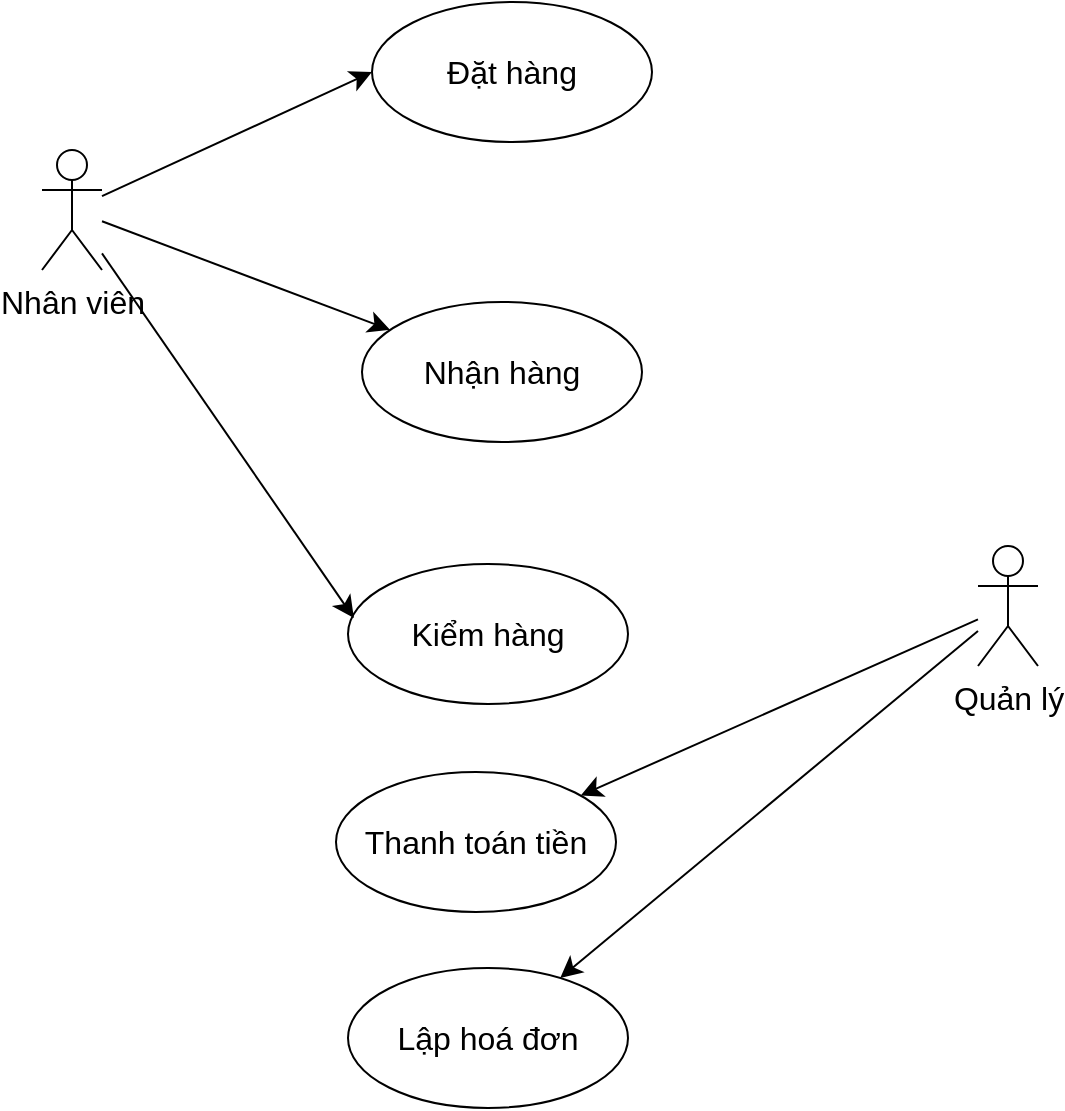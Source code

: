 <mxfile version="22.1.9" type="github" pages="12">
  <diagram name="Tổng quan" id="qNsiY7ixLOTuz3A9OR16">
    <mxGraphModel dx="474" dy="690" grid="0" gridSize="10" guides="1" tooltips="1" connect="1" arrows="1" fold="1" page="0" pageScale="1" pageWidth="827" pageHeight="1169" math="0" shadow="0">
      <root>
        <mxCell id="0" />
        <mxCell id="1" parent="0" />
        <mxCell id="JiPUWroJqK0b9LkwSEXq-3" style="edgeStyle=none;curved=1;rounded=0;orthogonalLoop=1;jettySize=auto;html=1;entryX=0;entryY=0.5;entryDx=0;entryDy=0;fontSize=12;startSize=8;endSize=8;" edge="1" parent="1" source="JiPUWroJqK0b9LkwSEXq-1" target="JiPUWroJqK0b9LkwSEXq-2">
          <mxGeometry relative="1" as="geometry" />
        </mxCell>
        <mxCell id="JiPUWroJqK0b9LkwSEXq-5" style="edgeStyle=none;curved=1;rounded=0;orthogonalLoop=1;jettySize=auto;html=1;fontSize=12;startSize=8;endSize=8;" edge="1" parent="1" source="JiPUWroJqK0b9LkwSEXq-1" target="JiPUWroJqK0b9LkwSEXq-4">
          <mxGeometry relative="1" as="geometry" />
        </mxCell>
        <mxCell id="JiPUWroJqK0b9LkwSEXq-1" value="Nhân viên" style="shape=umlActor;verticalLabelPosition=bottom;verticalAlign=top;html=1;fontSize=16;" vertex="1" parent="1">
          <mxGeometry x="84" y="241" width="30" height="60" as="geometry" />
        </mxCell>
        <mxCell id="JiPUWroJqK0b9LkwSEXq-2" value="Đặt hàng" style="ellipse;whiteSpace=wrap;html=1;fontSize=16;" vertex="1" parent="1">
          <mxGeometry x="249" y="167" width="140" height="70" as="geometry" />
        </mxCell>
        <mxCell id="JiPUWroJqK0b9LkwSEXq-4" value="Nhận hàng" style="ellipse;whiteSpace=wrap;html=1;fontSize=16;" vertex="1" parent="1">
          <mxGeometry x="244" y="317" width="140" height="70" as="geometry" />
        </mxCell>
        <mxCell id="JiPUWroJqK0b9LkwSEXq-6" value="Kiểm hàng" style="ellipse;whiteSpace=wrap;html=1;fontSize=16;" vertex="1" parent="1">
          <mxGeometry x="237" y="448" width="140" height="70" as="geometry" />
        </mxCell>
        <mxCell id="JiPUWroJqK0b9LkwSEXq-7" style="edgeStyle=none;curved=1;rounded=0;orthogonalLoop=1;jettySize=auto;html=1;entryX=0.021;entryY=0.386;entryDx=0;entryDy=0;entryPerimeter=0;fontSize=12;startSize=8;endSize=8;" edge="1" parent="1" source="JiPUWroJqK0b9LkwSEXq-1" target="JiPUWroJqK0b9LkwSEXq-6">
          <mxGeometry relative="1" as="geometry" />
        </mxCell>
        <mxCell id="JiPUWroJqK0b9LkwSEXq-10" style="edgeStyle=none;curved=1;rounded=0;orthogonalLoop=1;jettySize=auto;html=1;fontSize=12;startSize=8;endSize=8;" edge="1" parent="1" source="JiPUWroJqK0b9LkwSEXq-8" target="JiPUWroJqK0b9LkwSEXq-9">
          <mxGeometry relative="1" as="geometry" />
        </mxCell>
        <mxCell id="JiPUWroJqK0b9LkwSEXq-12" style="edgeStyle=none;curved=1;rounded=0;orthogonalLoop=1;jettySize=auto;html=1;fontSize=12;startSize=8;endSize=8;" edge="1" parent="1" source="JiPUWroJqK0b9LkwSEXq-8" target="JiPUWroJqK0b9LkwSEXq-11">
          <mxGeometry relative="1" as="geometry" />
        </mxCell>
        <mxCell id="JiPUWroJqK0b9LkwSEXq-8" value="Quản lý" style="shape=umlActor;verticalLabelPosition=bottom;verticalAlign=top;html=1;fontSize=16;" vertex="1" parent="1">
          <mxGeometry x="552" y="439" width="30" height="60" as="geometry" />
        </mxCell>
        <mxCell id="JiPUWroJqK0b9LkwSEXq-9" value="Thanh toán tiền" style="ellipse;whiteSpace=wrap;html=1;fontSize=16;" vertex="1" parent="1">
          <mxGeometry x="231" y="552" width="140" height="70" as="geometry" />
        </mxCell>
        <mxCell id="JiPUWroJqK0b9LkwSEXq-11" value="Lập hoá đơn" style="ellipse;whiteSpace=wrap;html=1;fontSize=16;" vertex="1" parent="1">
          <mxGeometry x="237" y="650" width="140" height="70" as="geometry" />
        </mxCell>
      </root>
    </mxGraphModel>
  </diagram>
  <diagram name="use case đặt hàng" id="vA9uPPJEXAebK7Gz3ZML">
    <mxGraphModel dx="474" dy="690" grid="0" gridSize="10" guides="1" tooltips="1" connect="1" arrows="1" fold="1" page="0" pageScale="1" pageWidth="827" pageHeight="1169" math="0" shadow="0">
      <root>
        <mxCell id="YVyJt5IndYp2-6fv-b_V-0" />
        <mxCell id="YVyJt5IndYp2-6fv-b_V-1" parent="YVyJt5IndYp2-6fv-b_V-0" />
        <mxCell id="eKnwRY9S3XDLUCaDESzB-5" style="edgeStyle=none;curved=1;rounded=0;orthogonalLoop=1;jettySize=auto;html=1;fontSize=12;startSize=8;endSize=8;" edge="1" parent="YVyJt5IndYp2-6fv-b_V-1" source="eKnwRY9S3XDLUCaDESzB-3" target="eKnwRY9S3XDLUCaDESzB-4">
          <mxGeometry relative="1" as="geometry" />
        </mxCell>
        <mxCell id="eKnwRY9S3XDLUCaDESzB-7" value="" style="edgeStyle=none;curved=1;rounded=0;orthogonalLoop=1;jettySize=auto;html=1;fontSize=12;startSize=8;endSize=8;" edge="1" parent="YVyJt5IndYp2-6fv-b_V-1" source="eKnwRY9S3XDLUCaDESzB-3" target="eKnwRY9S3XDLUCaDESzB-6">
          <mxGeometry relative="1" as="geometry" />
        </mxCell>
        <mxCell id="eKnwRY9S3XDLUCaDESzB-3" value="Đặt hàng" style="ellipse;whiteSpace=wrap;html=1;fontSize=16;" vertex="1" parent="YVyJt5IndYp2-6fv-b_V-1">
          <mxGeometry x="135" y="272" width="140" height="70" as="geometry" />
        </mxCell>
        <mxCell id="eKnwRY9S3XDLUCaDESzB-4" value="Xem thông tin của sản phẩm" style="ellipse;whiteSpace=wrap;html=1;fontSize=16;" vertex="1" parent="YVyJt5IndYp2-6fv-b_V-1">
          <mxGeometry x="341" y="132" width="140" height="70" as="geometry" />
        </mxCell>
        <mxCell id="eKnwRY9S3XDLUCaDESzB-6" value="Xoá sản phẩm" style="ellipse;whiteSpace=wrap;html=1;fontSize=16;" vertex="1" parent="YVyJt5IndYp2-6fv-b_V-1">
          <mxGeometry x="341" y="266" width="140" height="70" as="geometry" />
        </mxCell>
        <mxCell id="eKnwRY9S3XDLUCaDESzB-8" value="Sửa số lượng sản phẩm" style="ellipse;whiteSpace=wrap;html=1;fontSize=16;" vertex="1" parent="YVyJt5IndYp2-6fv-b_V-1">
          <mxGeometry x="337" y="382" width="140" height="70" as="geometry" />
        </mxCell>
        <mxCell id="eKnwRY9S3XDLUCaDESzB-9" style="edgeStyle=none;curved=1;rounded=0;orthogonalLoop=1;jettySize=auto;html=1;entryX=0;entryY=0.414;entryDx=0;entryDy=0;entryPerimeter=0;fontSize=12;startSize=8;endSize=8;" edge="1" parent="YVyJt5IndYp2-6fv-b_V-1" source="eKnwRY9S3XDLUCaDESzB-3" target="eKnwRY9S3XDLUCaDESzB-8">
          <mxGeometry relative="1" as="geometry" />
        </mxCell>
        <mxCell id="eKnwRY9S3XDLUCaDESzB-11" style="edgeStyle=none;curved=1;rounded=0;orthogonalLoop=1;jettySize=auto;html=1;entryX=1;entryY=1;entryDx=0;entryDy=0;fontSize=12;startSize=8;endSize=8;" edge="1" parent="YVyJt5IndYp2-6fv-b_V-1" source="eKnwRY9S3XDLUCaDESzB-10" target="eKnwRY9S3XDLUCaDESzB-8">
          <mxGeometry relative="1" as="geometry" />
        </mxCell>
        <mxCell id="eKnwRY9S3XDLUCaDESzB-10" value="Thanh toán" style="ellipse;whiteSpace=wrap;html=1;fontSize=16;" vertex="1" parent="YVyJt5IndYp2-6fv-b_V-1">
          <mxGeometry x="549" y="521" width="140" height="70" as="geometry" />
        </mxCell>
        <mxCell id="eKnwRY9S3XDLUCaDESzB-13" style="edgeStyle=none;curved=1;rounded=0;orthogonalLoop=1;jettySize=auto;html=1;fontSize=12;startSize=8;endSize=8;" edge="1" parent="YVyJt5IndYp2-6fv-b_V-1" source="eKnwRY9S3XDLUCaDESzB-12" target="eKnwRY9S3XDLUCaDESzB-10">
          <mxGeometry relative="1" as="geometry" />
        </mxCell>
        <mxCell id="eKnwRY9S3XDLUCaDESzB-12" value="Lập báo cáo" style="ellipse;whiteSpace=wrap;html=1;fontSize=16;" vertex="1" parent="YVyJt5IndYp2-6fv-b_V-1">
          <mxGeometry x="547" y="303" width="140" height="70" as="geometry" />
        </mxCell>
      </root>
    </mxGraphModel>
  </diagram>
  <diagram id="2jS1pQovtU3jHChLYKRW" name="Use case xuất hàng">
    <mxGraphModel dx="474" dy="690" grid="0" gridSize="10" guides="1" tooltips="1" connect="1" arrows="1" fold="1" page="0" pageScale="1" pageWidth="827" pageHeight="1169" math="0" shadow="0">
      <root>
        <mxCell id="0" />
        <mxCell id="1" parent="0" />
        <mxCell id="YjZBmy-eW1K2VgEgl_Wk-1" value="Xuất hàng" style="ellipse;whiteSpace=wrap;html=1;fontSize=16;" vertex="1" parent="1">
          <mxGeometry x="12" y="112" width="140" height="70" as="geometry" />
        </mxCell>
        <mxCell id="YjZBmy-eW1K2VgEgl_Wk-2" value="Xem danh sách đơn đã thanh toán" style="ellipse;whiteSpace=wrap;html=1;fontSize=16;" vertex="1" parent="1">
          <mxGeometry x="222" y="9" width="140" height="70" as="geometry" />
        </mxCell>
        <mxCell id="YjZBmy-eW1K2VgEgl_Wk-3" value="Xem danh sách chưa thanh toán" style="ellipse;whiteSpace=wrap;html=1;fontSize=16;" vertex="1" parent="1">
          <mxGeometry x="224" y="206" width="140" height="70" as="geometry" />
        </mxCell>
        <mxCell id="YjZBmy-eW1K2VgEgl_Wk-6" value="Duyệt đơn&amp;nbsp;" style="ellipse;whiteSpace=wrap;html=1;fontSize=16;" vertex="1" parent="1">
          <mxGeometry x="423" y="110" width="140" height="70" as="geometry" />
        </mxCell>
        <mxCell id="MIyhMrh8pCTkXgaZ4nxj-1" value="&amp;lt;&amp;lt;include&amp;gt;&amp;gt;" style="endArrow=open;endSize=12;dashed=1;html=1;rounded=0;fontSize=12;edgeStyle=none;curved=1;entryX=0.086;entryY=0.729;entryDx=0;entryDy=0;entryPerimeter=0;" edge="1" parent="1" source="YjZBmy-eW1K2VgEgl_Wk-1" target="YjZBmy-eW1K2VgEgl_Wk-2">
          <mxGeometry x="0.001" width="160" relative="1" as="geometry">
            <mxPoint x="167" y="200" as="sourcePoint" />
            <mxPoint x="327" y="200" as="targetPoint" />
            <mxPoint as="offset" />
          </mxGeometry>
        </mxCell>
        <mxCell id="MIyhMrh8pCTkXgaZ4nxj-2" value="&amp;lt;&amp;lt;include&amp;gt;&amp;gt;" style="endArrow=open;endSize=12;dashed=1;html=1;rounded=0;fontSize=12;edgeStyle=none;curved=1;entryX=0.007;entryY=0.343;entryDx=0;entryDy=0;entryPerimeter=0;exitX=1;exitY=1;exitDx=0;exitDy=0;" edge="1" parent="1" source="YjZBmy-eW1K2VgEgl_Wk-1" target="YjZBmy-eW1K2VgEgl_Wk-3">
          <mxGeometry width="160" relative="1" as="geometry">
            <mxPoint x="167" y="200" as="sourcePoint" />
            <mxPoint x="327" y="200" as="targetPoint" />
          </mxGeometry>
        </mxCell>
        <mxCell id="MIyhMrh8pCTkXgaZ4nxj-3" value="&amp;lt;&amp;lt;extend&amp;gt;&amp;gt;" style="html=1;verticalAlign=bottom;endArrow=open;dashed=1;endSize=8;curved=0;rounded=0;fontSize=12;edgeStyle=none;exitX=0.107;exitY=0.814;exitDx=0;exitDy=0;exitPerimeter=0;" edge="1" parent="1" source="YjZBmy-eW1K2VgEgl_Wk-6" target="YjZBmy-eW1K2VgEgl_Wk-3">
          <mxGeometry relative="1" as="geometry">
            <mxPoint x="366" y="200" as="sourcePoint" />
            <mxPoint x="286" y="200" as="targetPoint" />
          </mxGeometry>
        </mxCell>
        <mxCell id="MIyhMrh8pCTkXgaZ4nxj-4" value="&amp;lt;&amp;lt;extend&amp;gt;&amp;gt;" style="html=1;verticalAlign=bottom;endArrow=open;dashed=1;endSize=8;curved=0;rounded=0;fontSize=12;edgeStyle=none;exitX=0.071;exitY=0.214;exitDx=0;exitDy=0;exitPerimeter=0;" edge="1" parent="1" source="YjZBmy-eW1K2VgEgl_Wk-6" target="YjZBmy-eW1K2VgEgl_Wk-2">
          <mxGeometry relative="1" as="geometry">
            <mxPoint x="366" y="200" as="sourcePoint" />
            <mxPoint x="286" y="200" as="targetPoint" />
          </mxGeometry>
        </mxCell>
      </root>
    </mxGraphModel>
  </diagram>
  <diagram id="t08CXRfjNU3crDJhU7Gv" name="báo cáo">
    <mxGraphModel dx="1274" dy="1090" grid="0" gridSize="10" guides="1" tooltips="1" connect="1" arrows="1" fold="1" page="0" pageScale="1" pageWidth="827" pageHeight="1169" math="0" shadow="0">
      <root>
        <mxCell id="0" />
        <mxCell id="1" parent="0" />
        <mxCell id="kmjtAzttTujikwB5Q_YF-1" value="Nhân viên" style="shape=umlActor;verticalLabelPosition=bottom;verticalAlign=top;html=1;fontSize=16;" vertex="1" parent="1">
          <mxGeometry x="-413" y="109" width="30" height="60" as="geometry" />
        </mxCell>
        <mxCell id="kmjtAzttTujikwB5Q_YF-2" value="Phiếu nhập" style="ellipse;whiteSpace=wrap;html=1;fontSize=16;" vertex="1" parent="1">
          <mxGeometry x="-325" y="-46" width="140" height="70" as="geometry" />
        </mxCell>
        <mxCell id="kmjtAzttTujikwB5Q_YF-3" value="Báo cáo chi tiết xe nhập theo loại xe" style="ellipse;whiteSpace=wrap;html=1;fontSize=16;" vertex="1" parent="1">
          <mxGeometry x="-244" y="111" width="140" height="70" as="geometry" />
        </mxCell>
        <mxCell id="kmjtAzttTujikwB5Q_YF-4" value="&amp;lt;&amp;lt;extend&amp;gt;&amp;gt;" style="endArrow=open;endSize=12;dashed=1;html=1;rounded=0;fontSize=12;edgeStyle=none;curved=1;exitX=0.05;exitY=0.657;exitDx=0;exitDy=0;exitPerimeter=0;" edge="1" parent="1" source="kmjtAzttTujikwB5Q_YF-2" target="kmjtAzttTujikwB5Q_YF-1">
          <mxGeometry width="160" relative="1" as="geometry">
            <mxPoint x="-305" y="200" as="sourcePoint" />
            <mxPoint x="-145" y="200" as="targetPoint" />
          </mxGeometry>
        </mxCell>
        <mxCell id="kmjtAzttTujikwB5Q_YF-6" value="&amp;lt;&amp;lt;include&amp;gt;&amp;gt;" style="endArrow=open;endSize=12;dashed=1;html=1;rounded=0;fontSize=12;edgeStyle=none;curved=1;entryX=0;entryY=0.5;entryDx=0;entryDy=0;" edge="1" parent="1" source="kmjtAzttTujikwB5Q_YF-1" target="kmjtAzttTujikwB5Q_YF-3">
          <mxGeometry width="160" relative="1" as="geometry">
            <mxPoint x="-305" y="200" as="sourcePoint" />
            <mxPoint x="-145" y="200" as="targetPoint" />
          </mxGeometry>
        </mxCell>
        <mxCell id="kmjtAzttTujikwB5Q_YF-7" value="Báo cáo chi tiết nhập theo nơi sản xuất" style="ellipse;whiteSpace=wrap;html=1;fontSize=16;" vertex="1" parent="1">
          <mxGeometry x="-254" y="241" width="140" height="70" as="geometry" />
        </mxCell>
        <mxCell id="kmjtAzttTujikwB5Q_YF-8" value="Use" style="endArrow=open;endSize=12;dashed=1;html=1;rounded=0;fontSize=12;edgeStyle=none;curved=1;entryX=0.021;entryY=0.386;entryDx=0;entryDy=0;entryPerimeter=0;" edge="1" parent="1" source="kmjtAzttTujikwB5Q_YF-1" target="kmjtAzttTujikwB5Q_YF-7">
          <mxGeometry width="160" relative="1" as="geometry">
            <mxPoint x="-305" y="200" as="sourcePoint" />
            <mxPoint x="-145" y="200" as="targetPoint" />
          </mxGeometry>
        </mxCell>
      </root>
    </mxGraphModel>
  </diagram>
  <diagram id="SofkjS7I0xqNMWfrGVOg" name="Class">
    <mxGraphModel dx="874" dy="690" grid="0" gridSize="10" guides="1" tooltips="1" connect="1" arrows="1" fold="1" page="0" pageScale="1" pageWidth="827" pageHeight="1169" math="0" shadow="0">
      <root>
        <mxCell id="0" />
        <mxCell id="1" parent="0" />
        <mxCell id="P6NEBi9O8PAJQwUMhe8T-15" value="Hang" style="swimlane;fontStyle=1;align=center;verticalAlign=top;childLayout=stackLayout;horizontal=1;startSize=26;horizontalStack=0;resizeParent=1;resizeParentMax=0;resizeLast=0;collapsible=1;marginBottom=0;whiteSpace=wrap;html=1;fontSize=16;" vertex="1" parent="1">
          <mxGeometry x="-27" y="124" width="160" height="190" as="geometry" />
        </mxCell>
        <mxCell id="P6NEBi9O8PAJQwUMhe8T-16" value="+ Ten:String" style="text;strokeColor=none;fillColor=none;align=left;verticalAlign=top;spacingLeft=4;spacingRight=4;overflow=hidden;rotatable=0;points=[[0,0.5],[1,0.5]];portConstraint=eastwest;whiteSpace=wrap;html=1;fontSize=16;" vertex="1" parent="P6NEBi9O8PAJQwUMhe8T-15">
          <mxGeometry y="26" width="160" height="26" as="geometry" />
        </mxCell>
        <mxCell id="P6NEBi9O8PAJQwUMhe8T-19" value="+DiaChi:String" style="text;strokeColor=none;fillColor=none;align=left;verticalAlign=top;spacingLeft=4;spacingRight=4;overflow=hidden;rotatable=0;points=[[0,0.5],[1,0.5]];portConstraint=eastwest;whiteSpace=wrap;html=1;fontSize=16;" vertex="1" parent="P6NEBi9O8PAJQwUMhe8T-15">
          <mxGeometry y="52" width="160" height="26" as="geometry" />
        </mxCell>
        <mxCell id="P6NEBi9O8PAJQwUMhe8T-20" value="+DienThoai:String" style="text;strokeColor=none;fillColor=none;align=left;verticalAlign=top;spacingLeft=4;spacingRight=4;overflow=hidden;rotatable=0;points=[[0,0.5],[1,0.5]];portConstraint=eastwest;whiteSpace=wrap;html=1;fontSize=16;" vertex="1" parent="P6NEBi9O8PAJQwUMhe8T-15">
          <mxGeometry y="78" width="160" height="26" as="geometry" />
        </mxCell>
        <mxCell id="P6NEBi9O8PAJQwUMhe8T-21" value="+MaSoThue:int" style="text;strokeColor=none;fillColor=none;align=left;verticalAlign=top;spacingLeft=4;spacingRight=4;overflow=hidden;rotatable=0;points=[[0,0.5],[1,0.5]];portConstraint=eastwest;whiteSpace=wrap;html=1;fontSize=16;" vertex="1" parent="P6NEBi9O8PAJQwUMhe8T-15">
          <mxGeometry y="104" width="160" height="26" as="geometry" />
        </mxCell>
        <mxCell id="P6NEBi9O8PAJQwUMhe8T-17" value="" style="line;strokeWidth=1;fillColor=none;align=left;verticalAlign=middle;spacingTop=-1;spacingLeft=3;spacingRight=3;rotatable=0;labelPosition=right;points=[];portConstraint=eastwest;strokeColor=inherit;fontSize=16;" vertex="1" parent="P6NEBi9O8PAJQwUMhe8T-15">
          <mxGeometry y="130" width="160" height="8" as="geometry" />
        </mxCell>
        <mxCell id="8f70uwlQYgXyWKi8ZRER-7" value="+DatHang()" style="text;strokeColor=none;fillColor=none;align=left;verticalAlign=top;spacingLeft=4;spacingRight=4;overflow=hidden;rotatable=0;points=[[0,0.5],[1,0.5]];portConstraint=eastwest;whiteSpace=wrap;html=1;fontSize=16;" vertex="1" parent="P6NEBi9O8PAJQwUMhe8T-15">
          <mxGeometry y="138" width="160" height="26" as="geometry" />
        </mxCell>
        <mxCell id="P6NEBi9O8PAJQwUMhe8T-18" value="+XuatHang()" style="text;strokeColor=none;fillColor=none;align=left;verticalAlign=top;spacingLeft=4;spacingRight=4;overflow=hidden;rotatable=0;points=[[0,0.5],[1,0.5]];portConstraint=eastwest;whiteSpace=wrap;html=1;fontSize=16;" vertex="1" parent="P6NEBi9O8PAJQwUMhe8T-15">
          <mxGeometry y="164" width="160" height="26" as="geometry" />
        </mxCell>
        <mxCell id="P6NEBi9O8PAJQwUMhe8T-23" value="NguoiNhan" style="swimlane;fontStyle=1;align=center;verticalAlign=top;childLayout=stackLayout;horizontal=1;startSize=26;horizontalStack=0;resizeParent=1;resizeParentMax=0;resizeLast=0;collapsible=1;marginBottom=0;whiteSpace=wrap;html=1;fontSize=16;" vertex="1" parent="1">
          <mxGeometry x="203" y="148" width="160" height="190" as="geometry" />
        </mxCell>
        <mxCell id="P6NEBi9O8PAJQwUMhe8T-24" value="+Ten:String" style="text;strokeColor=none;fillColor=none;align=left;verticalAlign=top;spacingLeft=4;spacingRight=4;overflow=hidden;rotatable=0;points=[[0,0.5],[1,0.5]];portConstraint=eastwest;whiteSpace=wrap;html=1;fontSize=16;" vertex="1" parent="P6NEBi9O8PAJQwUMhe8T-23">
          <mxGeometry y="26" width="160" height="26" as="geometry" />
        </mxCell>
        <mxCell id="P6NEBi9O8PAJQwUMhe8T-27" value="+DienThoai:String" style="text;strokeColor=none;fillColor=none;align=left;verticalAlign=top;spacingLeft=4;spacingRight=4;overflow=hidden;rotatable=0;points=[[0,0.5],[1,0.5]];portConstraint=eastwest;whiteSpace=wrap;html=1;fontSize=16;" vertex="1" parent="P6NEBi9O8PAJQwUMhe8T-23">
          <mxGeometry y="52" width="160" height="26" as="geometry" />
        </mxCell>
        <mxCell id="P6NEBi9O8PAJQwUMhe8T-28" value="+DiaChi:String" style="text;strokeColor=none;fillColor=none;align=left;verticalAlign=top;spacingLeft=4;spacingRight=4;overflow=hidden;rotatable=0;points=[[0,0.5],[1,0.5]];portConstraint=eastwest;whiteSpace=wrap;html=1;fontSize=16;" vertex="1" parent="P6NEBi9O8PAJQwUMhe8T-23">
          <mxGeometry y="78" width="160" height="26" as="geometry" />
        </mxCell>
        <mxCell id="P6NEBi9O8PAJQwUMhe8T-25" value="" style="line;strokeWidth=1;fillColor=none;align=left;verticalAlign=middle;spacingTop=-1;spacingLeft=3;spacingRight=3;rotatable=0;labelPosition=right;points=[];portConstraint=eastwest;strokeColor=inherit;fontSize=16;" vertex="1" parent="P6NEBi9O8PAJQwUMhe8T-23">
          <mxGeometry y="104" width="160" height="8" as="geometry" />
        </mxCell>
        <mxCell id="8f70uwlQYgXyWKi8ZRER-1" value="+ThanhToan()" style="text;strokeColor=none;fillColor=none;align=left;verticalAlign=top;spacingLeft=4;spacingRight=4;overflow=hidden;rotatable=0;points=[[0,0.5],[1,0.5]];portConstraint=eastwest;whiteSpace=wrap;html=1;fontSize=16;" vertex="1" parent="P6NEBi9O8PAJQwUMhe8T-23">
          <mxGeometry y="112" width="160" height="26" as="geometry" />
        </mxCell>
        <mxCell id="8f70uwlQYgXyWKi8ZRER-3" value="+KiemHang()" style="text;strokeColor=none;fillColor=none;align=left;verticalAlign=top;spacingLeft=4;spacingRight=4;overflow=hidden;rotatable=0;points=[[0,0.5],[1,0.5]];portConstraint=eastwest;whiteSpace=wrap;html=1;fontSize=16;" vertex="1" parent="P6NEBi9O8PAJQwUMhe8T-23">
          <mxGeometry y="138" width="160" height="26" as="geometry" />
        </mxCell>
        <mxCell id="8f70uwlQYgXyWKi8ZRER-4" value="+BaoCao()" style="text;strokeColor=none;fillColor=none;align=left;verticalAlign=top;spacingLeft=4;spacingRight=4;overflow=hidden;rotatable=0;points=[[0,0.5],[1,0.5]];portConstraint=eastwest;whiteSpace=wrap;html=1;fontSize=16;" vertex="1" parent="P6NEBi9O8PAJQwUMhe8T-23">
          <mxGeometry y="164" width="160" height="26" as="geometry" />
        </mxCell>
        <mxCell id="8f70uwlQYgXyWKi8ZRER-8" style="edgeStyle=none;curved=1;rounded=0;orthogonalLoop=1;jettySize=auto;html=1;entryX=1.019;entryY=0.077;entryDx=0;entryDy=0;entryPerimeter=0;fontSize=12;startSize=8;endSize=8;" edge="1" parent="1" source="P6NEBi9O8PAJQwUMhe8T-24" target="P6NEBi9O8PAJQwUMhe8T-19">
          <mxGeometry relative="1" as="geometry" />
        </mxCell>
      </root>
    </mxGraphModel>
  </diagram>
  <diagram id="ZF0oruWOTapUBpmw1Bmu" name="Kiểm hàng">
    <mxGraphModel dx="474" dy="690" grid="0" gridSize="10" guides="1" tooltips="1" connect="1" arrows="1" fold="1" page="0" pageScale="1" pageWidth="827" pageHeight="1169" math="0" shadow="0">
      <root>
        <mxCell id="0" />
        <mxCell id="1" parent="0" />
        <mxCell id="zGqv6dJm3Nr6xR6alfx_-3" value="" style="edgeStyle=none;curved=1;rounded=0;orthogonalLoop=1;jettySize=auto;html=1;fontSize=12;startSize=8;endSize=8;" edge="1" parent="1" source="zGqv6dJm3Nr6xR6alfx_-1" target="zGqv6dJm3Nr6xR6alfx_-2">
          <mxGeometry relative="1" as="geometry" />
        </mxCell>
        <mxCell id="zGqv6dJm3Nr6xR6alfx_-1" value="" style="ellipse;html=1;shape=endState;fillColor=#000000;strokeColor=#ff0000;fontSize=16;" vertex="1" parent="1">
          <mxGeometry x="21" y="49" width="30" height="30" as="geometry" />
        </mxCell>
        <mxCell id="zGqv6dJm3Nr6xR6alfx_-5" value="" style="edgeStyle=none;curved=1;rounded=0;orthogonalLoop=1;jettySize=auto;html=1;fontSize=12;startSize=8;endSize=8;" edge="1" parent="1" source="zGqv6dJm3Nr6xR6alfx_-2" target="zGqv6dJm3Nr6xR6alfx_-4">
          <mxGeometry relative="1" as="geometry" />
        </mxCell>
        <mxCell id="zGqv6dJm3Nr6xR6alfx_-2" value="Trang nhập hàng" style="rounded=1;whiteSpace=wrap;html=1;fontSize=16;" vertex="1" parent="1">
          <mxGeometry x="140" y="34" width="120" height="60" as="geometry" />
        </mxCell>
        <mxCell id="zGqv6dJm3Nr6xR6alfx_-7" value="" style="edgeStyle=none;curved=1;rounded=0;orthogonalLoop=1;jettySize=auto;html=1;fontSize=12;startSize=8;endSize=8;" edge="1" parent="1" source="zGqv6dJm3Nr6xR6alfx_-4" target="zGqv6dJm3Nr6xR6alfx_-6">
          <mxGeometry relative="1" as="geometry" />
        </mxCell>
        <mxCell id="zGqv6dJm3Nr6xR6alfx_-4" value="Nhấn vào nút đặt hàng" style="rounded=1;whiteSpace=wrap;html=1;fontSize=16;" vertex="1" parent="1">
          <mxGeometry x="380" y="34" width="120" height="60" as="geometry" />
        </mxCell>
        <mxCell id="zGqv6dJm3Nr6xR6alfx_-9" value="" style="edgeStyle=none;curved=1;rounded=0;orthogonalLoop=1;jettySize=auto;html=1;fontSize=12;startSize=8;endSize=8;" edge="1" parent="1" source="zGqv6dJm3Nr6xR6alfx_-6" target="zGqv6dJm3Nr6xR6alfx_-8">
          <mxGeometry relative="1" as="geometry" />
        </mxCell>
        <mxCell id="zGqv6dJm3Nr6xR6alfx_-6" value="Nhập các thông tin người nhận&amp;nbsp;" style="rounded=1;whiteSpace=wrap;html=1;fontSize=16;" vertex="1" parent="1">
          <mxGeometry x="380" y="214" width="120" height="60" as="geometry" />
        </mxCell>
        <mxCell id="zGqv6dJm3Nr6xR6alfx_-11" value="" style="edgeStyle=none;curved=1;rounded=0;orthogonalLoop=1;jettySize=auto;html=1;fontSize=12;startSize=8;endSize=8;" edge="1" parent="1" source="zGqv6dJm3Nr6xR6alfx_-8" target="zGqv6dJm3Nr6xR6alfx_-10">
          <mxGeometry relative="1" as="geometry" />
        </mxCell>
        <mxCell id="zGqv6dJm3Nr6xR6alfx_-8" value="Kiểm tra hàng" style="rounded=1;whiteSpace=wrap;html=1;fontSize=16;" vertex="1" parent="1">
          <mxGeometry x="380" y="394" width="120" height="60" as="geometry" />
        </mxCell>
        <mxCell id="zGqv6dJm3Nr6xR6alfx_-14" value="" style="edgeStyle=none;curved=1;rounded=0;orthogonalLoop=1;jettySize=auto;html=1;fontSize=12;startSize=8;endSize=8;" edge="1" parent="1" source="zGqv6dJm3Nr6xR6alfx_-10" target="zGqv6dJm3Nr6xR6alfx_-13">
          <mxGeometry relative="1" as="geometry" />
        </mxCell>
        <mxCell id="zGqv6dJm3Nr6xR6alfx_-18" style="edgeStyle=orthogonalEdgeStyle;rounded=0;orthogonalLoop=1;jettySize=auto;html=1;entryX=0.5;entryY=1;entryDx=0;entryDy=0;fontSize=12;startSize=8;endSize=8;" edge="1" parent="1" source="zGqv6dJm3Nr6xR6alfx_-10" target="zGqv6dJm3Nr6xR6alfx_-2">
          <mxGeometry relative="1" as="geometry" />
        </mxCell>
        <mxCell id="zGqv6dJm3Nr6xR6alfx_-10" value="" style="rhombus;whiteSpace=wrap;html=1;fontSize=16;rounded=1;" vertex="1" parent="1">
          <mxGeometry x="355" y="509" width="164" height="40" as="geometry" />
        </mxCell>
        <mxCell id="zGqv6dJm3Nr6xR6alfx_-17" value="" style="edgeStyle=none;curved=1;rounded=0;orthogonalLoop=1;jettySize=auto;html=1;fontSize=12;startSize=8;endSize=8;" edge="1" parent="1" source="zGqv6dJm3Nr6xR6alfx_-13" target="zGqv6dJm3Nr6xR6alfx_-16">
          <mxGeometry relative="1" as="geometry" />
        </mxCell>
        <mxCell id="zGqv6dJm3Nr6xR6alfx_-13" value="Nhận hàng" style="whiteSpace=wrap;html=1;fontSize=16;rounded=1;" vertex="1" parent="1">
          <mxGeometry x="377" y="659" width="120" height="60" as="geometry" />
        </mxCell>
        <mxCell id="zGqv6dJm3Nr6xR6alfx_-15" value="Đúng" style="text;html=1;align=center;verticalAlign=middle;resizable=0;points=[];autosize=1;strokeColor=none;fillColor=none;fontSize=16;" vertex="1" parent="1">
          <mxGeometry x="427" y="559" width="56" height="31" as="geometry" />
        </mxCell>
        <mxCell id="zGqv6dJm3Nr6xR6alfx_-16" value="" style="ellipse;html=1;shape=endState;fillColor=#000000;strokeColor=#ff0000;fontSize=16;" vertex="1" parent="1">
          <mxGeometry x="425" y="788" width="30" height="30" as="geometry" />
        </mxCell>
        <mxCell id="zGqv6dJm3Nr6xR6alfx_-19" value="sai" style="text;html=1;align=center;verticalAlign=middle;resizable=0;points=[];autosize=1;strokeColor=none;fillColor=none;fontSize=16;" vertex="1" parent="1">
          <mxGeometry x="307" y="499" width="38" height="31" as="geometry" />
        </mxCell>
      </root>
    </mxGraphModel>
  </diagram>
  <diagram id="OXCXqfP6w9BwWvdTFa2s" name="Xuất hàng">
    <mxGraphModel dx="874" dy="690" grid="0" gridSize="10" guides="1" tooltips="1" connect="1" arrows="1" fold="1" page="0" pageScale="1" pageWidth="827" pageHeight="1169" math="0" shadow="0">
      <root>
        <mxCell id="0" />
        <mxCell id="1" parent="0" />
        <mxCell id="jE3ePBxFfU_1OxfL3bAq-3" style="edgeStyle=none;curved=1;rounded=0;orthogonalLoop=1;jettySize=auto;html=1;fontSize=12;startSize=8;endSize=8;" edge="1" parent="1" source="jE3ePBxFfU_1OxfL3bAq-1" target="jE3ePBxFfU_1OxfL3bAq-2">
          <mxGeometry relative="1" as="geometry" />
        </mxCell>
        <mxCell id="jE3ePBxFfU_1OxfL3bAq-1" value="" style="ellipse;html=1;shape=endState;fillColor=#000000;strokeColor=#ff0000;fontSize=16;" vertex="1" parent="1">
          <mxGeometry x="-243" y="69" width="30" height="30" as="geometry" />
        </mxCell>
        <mxCell id="jE3ePBxFfU_1OxfL3bAq-5" value="" style="edgeStyle=none;curved=1;rounded=0;orthogonalLoop=1;jettySize=auto;html=1;fontSize=12;startSize=8;endSize=8;" edge="1" parent="1" source="jE3ePBxFfU_1OxfL3bAq-2" target="jE3ePBxFfU_1OxfL3bAq-4">
          <mxGeometry relative="1" as="geometry" />
        </mxCell>
        <mxCell id="jE3ePBxFfU_1OxfL3bAq-2" value="Trang đơn hàng" style="rounded=1;whiteSpace=wrap;html=1;fontSize=16;" vertex="1" parent="1">
          <mxGeometry x="-128" y="56" width="120" height="60" as="geometry" />
        </mxCell>
        <mxCell id="jE3ePBxFfU_1OxfL3bAq-7" value="" style="edgeStyle=none;curved=1;rounded=0;orthogonalLoop=1;jettySize=auto;html=1;fontSize=12;startSize=8;endSize=8;" edge="1" parent="1" source="jE3ePBxFfU_1OxfL3bAq-4" target="jE3ePBxFfU_1OxfL3bAq-6">
          <mxGeometry relative="1" as="geometry" />
        </mxCell>
        <mxCell id="jE3ePBxFfU_1OxfL3bAq-4" value="Kiểm tra đơn hàng có đủ hàng&amp;nbsp;" style="rounded=1;whiteSpace=wrap;html=1;fontSize=16;" vertex="1" parent="1">
          <mxGeometry x="112" y="56" width="120" height="60" as="geometry" />
        </mxCell>
        <mxCell id="jE3ePBxFfU_1OxfL3bAq-8" style="edgeStyle=orthogonalEdgeStyle;rounded=0;orthogonalLoop=1;jettySize=auto;html=1;entryX=0.5;entryY=1;entryDx=0;entryDy=0;fontSize=12;startSize=8;endSize=8;" edge="1" parent="1" source="jE3ePBxFfU_1OxfL3bAq-6" target="jE3ePBxFfU_1OxfL3bAq-2">
          <mxGeometry relative="1" as="geometry" />
        </mxCell>
        <mxCell id="jE3ePBxFfU_1OxfL3bAq-12" value="" style="edgeStyle=none;curved=1;rounded=0;orthogonalLoop=1;jettySize=auto;html=1;fontSize=12;startSize=8;endSize=8;" edge="1" parent="1" source="jE3ePBxFfU_1OxfL3bAq-6" target="jE3ePBxFfU_1OxfL3bAq-11">
          <mxGeometry relative="1" as="geometry" />
        </mxCell>
        <mxCell id="jE3ePBxFfU_1OxfL3bAq-6" value="" style="rhombus;whiteSpace=wrap;html=1;fontSize=16;rounded=1;" vertex="1" parent="1">
          <mxGeometry x="132" y="226" width="80" height="80" as="geometry" />
        </mxCell>
        <mxCell id="jE3ePBxFfU_1OxfL3bAq-9" value="Sai" style="text;html=1;align=center;verticalAlign=middle;resizable=0;points=[];autosize=1;strokeColor=none;fillColor=none;fontSize=16;" vertex="1" parent="1">
          <mxGeometry x="83" y="238" width="41" height="31" as="geometry" />
        </mxCell>
        <mxCell id="jE3ePBxFfU_1OxfL3bAq-14" value="" style="edgeStyle=none;curved=1;rounded=0;orthogonalLoop=1;jettySize=auto;html=1;fontSize=12;startSize=8;endSize=8;" edge="1" parent="1" source="jE3ePBxFfU_1OxfL3bAq-11" target="jE3ePBxFfU_1OxfL3bAq-13">
          <mxGeometry relative="1" as="geometry" />
        </mxCell>
        <mxCell id="jE3ePBxFfU_1OxfL3bAq-11" value="Duyệt đơn hàng và giao" style="whiteSpace=wrap;html=1;fontSize=16;rounded=1;" vertex="1" parent="1">
          <mxGeometry x="112" y="436" width="120" height="60" as="geometry" />
        </mxCell>
        <mxCell id="jE3ePBxFfU_1OxfL3bAq-13" value="" style="ellipse;html=1;shape=endState;fillColor=#000000;strokeColor=#ff0000;fontSize=16;" vertex="1" parent="1">
          <mxGeometry x="155" y="572" width="30" height="30" as="geometry" />
        </mxCell>
      </root>
    </mxGraphModel>
  </diagram>
  <diagram id="5yUSG5BZSnjYtfTETyYi" name="Hoá đơn">
    <mxGraphModel dx="874" dy="690" grid="0" gridSize="10" guides="1" tooltips="1" connect="1" arrows="1" fold="1" page="0" pageScale="1" pageWidth="827" pageHeight="1169" math="0" shadow="0">
      <root>
        <mxCell id="0" />
        <mxCell id="1" parent="0" />
        <mxCell id="WyvdC82FBI_BrA_N_Khi-1" style="edgeStyle=none;curved=1;rounded=0;orthogonalLoop=1;jettySize=auto;html=1;fontSize=12;startSize=8;endSize=8;" edge="1" parent="1" source="WyvdC82FBI_BrA_N_Khi-2" target="WyvdC82FBI_BrA_N_Khi-4">
          <mxGeometry relative="1" as="geometry" />
        </mxCell>
        <mxCell id="WyvdC82FBI_BrA_N_Khi-2" value="" style="ellipse;html=1;shape=endState;fillColor=#000000;strokeColor=#ff0000;fontSize=16;" vertex="1" parent="1">
          <mxGeometry x="-243" y="69" width="30" height="30" as="geometry" />
        </mxCell>
        <mxCell id="WyvdC82FBI_BrA_N_Khi-3" value="" style="edgeStyle=none;curved=1;rounded=0;orthogonalLoop=1;jettySize=auto;html=1;fontSize=12;startSize=8;endSize=8;" edge="1" parent="1" source="WyvdC82FBI_BrA_N_Khi-4" target="WyvdC82FBI_BrA_N_Khi-6">
          <mxGeometry relative="1" as="geometry" />
        </mxCell>
        <mxCell id="WyvdC82FBI_BrA_N_Khi-4" value="Trang đơn hàng" style="rounded=1;whiteSpace=wrap;html=1;fontSize=16;" vertex="1" parent="1">
          <mxGeometry x="-128" y="56" width="120" height="60" as="geometry" />
        </mxCell>
        <mxCell id="WyvdC82FBI_BrA_N_Khi-5" value="" style="edgeStyle=none;curved=1;rounded=0;orthogonalLoop=1;jettySize=auto;html=1;fontSize=12;startSize=8;endSize=8;" edge="1" parent="1" source="WyvdC82FBI_BrA_N_Khi-6" target="WyvdC82FBI_BrA_N_Khi-9">
          <mxGeometry relative="1" as="geometry" />
        </mxCell>
        <mxCell id="WyvdC82FBI_BrA_N_Khi-6" value="Kiểm tra đơn hàng có đủ hàng&amp;nbsp;" style="rounded=1;whiteSpace=wrap;html=1;fontSize=16;" vertex="1" parent="1">
          <mxGeometry x="112" y="56" width="120" height="60" as="geometry" />
        </mxCell>
        <mxCell id="WyvdC82FBI_BrA_N_Khi-7" style="edgeStyle=orthogonalEdgeStyle;rounded=0;orthogonalLoop=1;jettySize=auto;html=1;entryX=0.5;entryY=1;entryDx=0;entryDy=0;fontSize=12;startSize=8;endSize=8;" edge="1" parent="1" source="WyvdC82FBI_BrA_N_Khi-9" target="WyvdC82FBI_BrA_N_Khi-4">
          <mxGeometry relative="1" as="geometry" />
        </mxCell>
        <mxCell id="WyvdC82FBI_BrA_N_Khi-8" value="" style="edgeStyle=none;curved=1;rounded=0;orthogonalLoop=1;jettySize=auto;html=1;fontSize=12;startSize=8;endSize=8;" edge="1" parent="1" source="WyvdC82FBI_BrA_N_Khi-9" target="WyvdC82FBI_BrA_N_Khi-12">
          <mxGeometry relative="1" as="geometry" />
        </mxCell>
        <mxCell id="WyvdC82FBI_BrA_N_Khi-9" value="" style="rhombus;whiteSpace=wrap;html=1;fontSize=16;rounded=1;" vertex="1" parent="1">
          <mxGeometry x="132" y="226" width="80" height="80" as="geometry" />
        </mxCell>
        <mxCell id="WyvdC82FBI_BrA_N_Khi-10" value="Sai" style="text;html=1;align=center;verticalAlign=middle;resizable=0;points=[];autosize=1;strokeColor=none;fillColor=none;fontSize=16;" vertex="1" parent="1">
          <mxGeometry x="83" y="238" width="41" height="31" as="geometry" />
        </mxCell>
        <mxCell id="WyvdC82FBI_BrA_N_Khi-15" value="" style="edgeStyle=none;curved=1;rounded=0;orthogonalLoop=1;jettySize=auto;html=1;fontSize=12;startSize=8;endSize=8;" edge="1" parent="1" source="WyvdC82FBI_BrA_N_Khi-12" target="WyvdC82FBI_BrA_N_Khi-14">
          <mxGeometry relative="1" as="geometry" />
        </mxCell>
        <mxCell id="WyvdC82FBI_BrA_N_Khi-12" value="Duyệt đơn hàng&amp;nbsp;" style="whiteSpace=wrap;html=1;fontSize=16;rounded=1;" vertex="1" parent="1">
          <mxGeometry x="112" y="436" width="120" height="60" as="geometry" />
        </mxCell>
        <mxCell id="WyvdC82FBI_BrA_N_Khi-17" value="" style="edgeStyle=none;curved=1;rounded=0;orthogonalLoop=1;jettySize=auto;html=1;fontSize=12;startSize=8;endSize=8;" edge="1" parent="1" source="WyvdC82FBI_BrA_N_Khi-14" target="WyvdC82FBI_BrA_N_Khi-16">
          <mxGeometry relative="1" as="geometry" />
        </mxCell>
        <mxCell id="WyvdC82FBI_BrA_N_Khi-14" value="Lập hoá đơn" style="rounded=1;whiteSpace=wrap;html=1;fontSize=16;" vertex="1" parent="1">
          <mxGeometry x="112" y="565" width="120" height="60" as="geometry" />
        </mxCell>
        <mxCell id="WyvdC82FBI_BrA_N_Khi-16" value="" style="ellipse;html=1;shape=endState;fillColor=#000000;strokeColor=#ff0000;fontSize=16;" vertex="1" parent="1">
          <mxGeometry x="154" y="680" width="30" height="30" as="geometry" />
        </mxCell>
      </root>
    </mxGraphModel>
  </diagram>
  <diagram id="A_pWJyZEMqs3l6ty5nEf" name="state Đặt hàng">
    <mxGraphModel dx="874" dy="1090" grid="0" gridSize="10" guides="1" tooltips="1" connect="1" arrows="1" fold="1" page="0" pageScale="1" pageWidth="827" pageHeight="1169" math="0" shadow="0">
      <root>
        <mxCell id="0" />
        <mxCell id="1" parent="0" />
        <mxCell id="GWQcUgaxjDaBtRT_gIz8-1" value="Quản lý" style="shape=umlActor;verticalLabelPosition=bottom;verticalAlign=top;html=1;fontSize=16;" vertex="1" parent="1">
          <mxGeometry y="-108" width="30" height="60" as="geometry" />
        </mxCell>
        <mxCell id="GWQcUgaxjDaBtRT_gIz8-3" value="" style="endArrow=none;dashed=1;html=1;dashPattern=1 3;strokeWidth=2;rounded=0;fontSize=12;startSize=8;endSize=8;edgeStyle=none;curved=1;entryX=0.467;entryY=0.667;entryDx=0;entryDy=0;entryPerimeter=0;" edge="1" parent="1" target="GWQcUgaxjDaBtRT_gIz8-1">
          <mxGeometry width="50" height="50" relative="1" as="geometry">
            <mxPoint x="18" y="373" as="sourcePoint" />
            <mxPoint x="225" y="175" as="targetPoint" />
          </mxGeometry>
        </mxCell>
        <mxCell id="GWQcUgaxjDaBtRT_gIz8-4" value="Giao diện" style="rounded=0;whiteSpace=wrap;html=1;fontSize=16;" vertex="1" parent="1">
          <mxGeometry x="131" y="-108" width="120" height="60" as="geometry" />
        </mxCell>
        <mxCell id="GWQcUgaxjDaBtRT_gIz8-5" value="" style="endArrow=none;dashed=1;html=1;dashPattern=1 3;strokeWidth=2;rounded=0;fontSize=12;startSize=8;endSize=8;edgeStyle=none;curved=1;entryX=0.45;entryY=0.967;entryDx=0;entryDy=0;entryPerimeter=0;" edge="1" parent="1" target="GWQcUgaxjDaBtRT_gIz8-4">
          <mxGeometry width="50" height="50" relative="1" as="geometry">
            <mxPoint x="187" y="363" as="sourcePoint" />
            <mxPoint x="225" y="175" as="targetPoint" />
          </mxGeometry>
        </mxCell>
        <mxCell id="GWQcUgaxjDaBtRT_gIz8-6" value="" style="endArrow=classic;html=1;rounded=0;fontSize=12;startSize=8;endSize=8;" edge="1" parent="1">
          <mxGeometry width="50" height="50" relative="1" as="geometry">
            <mxPoint x="16" y="7" as="sourcePoint" />
            <mxPoint x="189" y="7" as="targetPoint" />
          </mxGeometry>
        </mxCell>
        <mxCell id="GWQcUgaxjDaBtRT_gIz8-7" value="&lt;font style=&quot;font-size: 11px;&quot;&gt;Chọn mục đơn hàng&lt;/font&gt;" style="text;html=1;align=center;verticalAlign=middle;resizable=0;points=[];autosize=1;strokeColor=none;fillColor=none;fontSize=16;" vertex="1" parent="1">
          <mxGeometry x="41" y="-16" width="118" height="31" as="geometry" />
        </mxCell>
        <mxCell id="GWQcUgaxjDaBtRT_gIz8-8" value="Máy chủ" style="rounded=0;whiteSpace=wrap;html=1;fontSize=16;" vertex="1" parent="1">
          <mxGeometry x="324" y="-108" width="120" height="60" as="geometry" />
        </mxCell>
        <mxCell id="GWQcUgaxjDaBtRT_gIz8-9" value="" style="endArrow=none;dashed=1;html=1;dashPattern=1 3;strokeWidth=2;rounded=0;fontSize=12;startSize=8;endSize=8;edgeStyle=none;curved=1;entryX=0.5;entryY=1;entryDx=0;entryDy=0;" edge="1" parent="1" target="GWQcUgaxjDaBtRT_gIz8-8">
          <mxGeometry width="50" height="50" relative="1" as="geometry">
            <mxPoint x="386" y="352" as="sourcePoint" />
            <mxPoint x="291" y="175" as="targetPoint" />
          </mxGeometry>
        </mxCell>
        <mxCell id="GWQcUgaxjDaBtRT_gIz8-10" value="" style="endArrow=classic;html=1;rounded=0;fontSize=12;startSize=8;endSize=8;edgeStyle=none;curved=1;" edge="1" parent="1">
          <mxGeometry width="50" height="50" relative="1" as="geometry">
            <mxPoint x="184" y="27" as="sourcePoint" />
            <mxPoint x="387" y="27" as="targetPoint" />
          </mxGeometry>
        </mxCell>
        <mxCell id="GWQcUgaxjDaBtRT_gIz8-11" value="Yêu cầu xem đơn hàng" style="text;html=1;align=center;verticalAlign=middle;resizable=0;points=[];autosize=1;strokeColor=none;fillColor=none;fontSize=11;" vertex="1" parent="1">
          <mxGeometry x="219" y="1" width="132" height="25" as="geometry" />
        </mxCell>
        <mxCell id="GWQcUgaxjDaBtRT_gIz8-12" value="Đơn hàng" style="rounded=0;whiteSpace=wrap;html=1;fontSize=16;" vertex="1" parent="1">
          <mxGeometry x="498" y="-103" width="120" height="60" as="geometry" />
        </mxCell>
        <mxCell id="GWQcUgaxjDaBtRT_gIz8-13" value="" style="endArrow=none;dashed=1;html=1;dashPattern=1 3;strokeWidth=2;rounded=0;fontSize=12;startSize=8;endSize=8;edgeStyle=none;curved=1;entryX=0.5;entryY=1;entryDx=0;entryDy=0;" edge="1" parent="1">
          <mxGeometry width="50" height="50" relative="1" as="geometry">
            <mxPoint x="556" y="354" as="sourcePoint" />
            <mxPoint x="554" y="-46" as="targetPoint" />
          </mxGeometry>
        </mxCell>
        <mxCell id="GWQcUgaxjDaBtRT_gIz8-14" value="" style="endArrow=classic;html=1;rounded=0;fontSize=12;startSize=8;endSize=8;edgeStyle=none;curved=1;" edge="1" parent="1">
          <mxGeometry width="50" height="50" relative="1" as="geometry">
            <mxPoint x="383" y="53" as="sourcePoint" />
            <mxPoint x="553" y="53" as="targetPoint" />
          </mxGeometry>
        </mxCell>
        <mxCell id="GWQcUgaxjDaBtRT_gIz8-15" value="Lấy thông tin đơn hàng" style="text;html=1;align=center;verticalAlign=middle;resizable=0;points=[];autosize=1;strokeColor=none;fillColor=none;fontSize=11;" vertex="1" parent="1">
          <mxGeometry x="391" y="29" width="131" height="25" as="geometry" />
        </mxCell>
        <mxCell id="GWQcUgaxjDaBtRT_gIz8-16" value="Thông tin đơn hàng" style="html=1;verticalAlign=bottom;endArrow=open;dashed=1;endSize=8;curved=0;rounded=0;fontSize=12;edgeStyle=none;" edge="1" parent="1">
          <mxGeometry relative="1" as="geometry">
            <mxPoint x="555" y="100" as="sourcePoint" />
            <mxPoint x="384" y="100" as="targetPoint" />
          </mxGeometry>
        </mxCell>
        <mxCell id="GWQcUgaxjDaBtRT_gIz8-17" value="Giao diện danh sách đơn hàng" style="html=1;verticalAlign=bottom;endArrow=open;dashed=1;endSize=8;curved=0;rounded=0;fontSize=12;edgeStyle=none;" edge="1" parent="1">
          <mxGeometry relative="1" as="geometry">
            <mxPoint x="385" y="120" as="sourcePoint" />
            <mxPoint x="189" y="122" as="targetPoint" />
          </mxGeometry>
        </mxCell>
        <mxCell id="GWQcUgaxjDaBtRT_gIz8-18" value="Danh sách đơn hàng" style="html=1;verticalAlign=bottom;endArrow=open;dashed=1;endSize=8;curved=0;rounded=0;fontSize=12;edgeStyle=none;" edge="1" parent="1">
          <mxGeometry relative="1" as="geometry">
            <mxPoint x="186" y="145" as="sourcePoint" />
            <mxPoint x="16" y="143" as="targetPoint" />
          </mxGeometry>
        </mxCell>
        <mxCell id="GWQcUgaxjDaBtRT_gIz8-20" value="" style="endArrow=classic;html=1;rounded=0;fontSize=12;startSize=8;endSize=8;edgeStyle=none;curved=1;" edge="1" parent="1">
          <mxGeometry width="50" height="50" relative="1" as="geometry">
            <mxPoint x="17" y="191" as="sourcePoint" />
            <mxPoint x="182" y="191" as="targetPoint" />
          </mxGeometry>
        </mxCell>
        <mxCell id="GWQcUgaxjDaBtRT_gIz8-21" value="&lt;font style=&quot;font-size: 11px;&quot;&gt;Chọn loại hàng&lt;/font&gt;" style="edgeLabel;html=1;align=center;verticalAlign=middle;resizable=0;points=[];fontSize=16;" vertex="1" connectable="0" parent="GWQcUgaxjDaBtRT_gIz8-20">
          <mxGeometry x="-0.091" y="7" relative="1" as="geometry">
            <mxPoint x="3" y="-7" as="offset" />
          </mxGeometry>
        </mxCell>
        <mxCell id="GWQcUgaxjDaBtRT_gIz8-22" value="" style="endArrow=classic;html=1;rounded=0;fontSize=12;startSize=8;endSize=8;edgeStyle=none;curved=1;" edge="1" parent="1">
          <mxGeometry width="50" height="50" relative="1" as="geometry">
            <mxPoint x="186" y="207" as="sourcePoint" />
            <mxPoint x="385" y="205" as="targetPoint" />
          </mxGeometry>
        </mxCell>
        <mxCell id="GWQcUgaxjDaBtRT_gIz8-23" value="&lt;span style=&quot;font-size: 11px;&quot;&gt;Yêu cầu đặt hàng&lt;/span&gt;" style="edgeLabel;html=1;align=center;verticalAlign=middle;resizable=0;points=[];fontSize=16;" vertex="1" connectable="0" parent="GWQcUgaxjDaBtRT_gIz8-22">
          <mxGeometry x="-0.091" y="7" relative="1" as="geometry">
            <mxPoint x="3" y="-7" as="offset" />
          </mxGeometry>
        </mxCell>
        <mxCell id="GWQcUgaxjDaBtRT_gIz8-24" value="" style="endArrow=classic;html=1;rounded=0;fontSize=12;startSize=8;endSize=8;edgeStyle=none;curved=1;" edge="1" parent="1">
          <mxGeometry width="50" height="50" relative="1" as="geometry">
            <mxPoint x="386" y="220" as="sourcePoint" />
            <mxPoint x="551" y="220" as="targetPoint" />
          </mxGeometry>
        </mxCell>
        <mxCell id="GWQcUgaxjDaBtRT_gIz8-25" value="&lt;span style=&quot;font-size: 11px;&quot;&gt;Kiểm tra đơn hàng&lt;/span&gt;" style="edgeLabel;html=1;align=center;verticalAlign=middle;resizable=0;points=[];fontSize=16;" vertex="1" connectable="0" parent="GWQcUgaxjDaBtRT_gIz8-24">
          <mxGeometry x="-0.091" y="7" relative="1" as="geometry">
            <mxPoint x="3" y="-7" as="offset" />
          </mxGeometry>
        </mxCell>
        <mxCell id="GWQcUgaxjDaBtRT_gIz8-26" value="Thành công" style="html=1;verticalAlign=bottom;endArrow=open;dashed=1;endSize=8;curved=0;rounded=0;fontSize=12;edgeStyle=none;" edge="1" parent="1">
          <mxGeometry relative="1" as="geometry">
            <mxPoint x="555" y="250" as="sourcePoint" />
            <mxPoint x="381" y="253" as="targetPoint" />
          </mxGeometry>
        </mxCell>
        <mxCell id="GWQcUgaxjDaBtRT_gIz8-27" value="Giao diện đặt hàng thành công" style="html=1;verticalAlign=bottom;endArrow=open;dashed=1;endSize=8;curved=0;rounded=0;fontSize=12;edgeStyle=none;" edge="1" parent="1">
          <mxGeometry relative="1" as="geometry">
            <mxPoint x="386" y="289" as="sourcePoint" />
            <mxPoint x="188" y="289" as="targetPoint" />
          </mxGeometry>
        </mxCell>
        <mxCell id="GWQcUgaxjDaBtRT_gIz8-28" value="Đặt hàng thành công" style="html=1;verticalAlign=bottom;endArrow=open;dashed=1;endSize=8;curved=0;rounded=0;fontSize=12;edgeStyle=none;" edge="1" parent="1">
          <mxGeometry relative="1" as="geometry">
            <mxPoint x="189" y="317" as="sourcePoint" />
            <mxPoint x="14" y="317" as="targetPoint" />
          </mxGeometry>
        </mxCell>
      </root>
    </mxGraphModel>
  </diagram>
  <diagram id="yvYvEiF0cK18v3U7ODt8" name="State xuất hàng">
    <mxGraphModel dx="874" dy="1074" grid="0" gridSize="10" guides="1" tooltips="1" connect="1" arrows="1" fold="1" page="0" pageScale="1" pageWidth="827" pageHeight="1169" math="0" shadow="0">
      <root>
        <mxCell id="0" />
        <mxCell id="1" parent="0" />
        <mxCell id="uK50EuIHczLMF0rZ4vKd-1" value="Quản lý" style="shape=umlActor;verticalLabelPosition=bottom;verticalAlign=top;html=1;fontSize=16;" vertex="1" parent="1">
          <mxGeometry y="-108" width="30" height="60" as="geometry" />
        </mxCell>
        <mxCell id="uK50EuIHczLMF0rZ4vKd-2" value="" style="endArrow=none;dashed=1;html=1;dashPattern=1 3;strokeWidth=2;rounded=0;fontSize=12;startSize=8;endSize=8;edgeStyle=none;curved=1;entryX=0.467;entryY=0.667;entryDx=0;entryDy=0;entryPerimeter=0;" edge="1" parent="1" target="uK50EuIHczLMF0rZ4vKd-1">
          <mxGeometry width="50" height="50" relative="1" as="geometry">
            <mxPoint x="18" y="373" as="sourcePoint" />
            <mxPoint x="225" y="175" as="targetPoint" />
          </mxGeometry>
        </mxCell>
        <mxCell id="uK50EuIHczLMF0rZ4vKd-3" value="Giao diện" style="rounded=0;whiteSpace=wrap;html=1;fontSize=16;" vertex="1" parent="1">
          <mxGeometry x="131" y="-108" width="120" height="60" as="geometry" />
        </mxCell>
        <mxCell id="uK50EuIHczLMF0rZ4vKd-4" value="" style="endArrow=none;dashed=1;html=1;dashPattern=1 3;strokeWidth=2;rounded=0;fontSize=12;startSize=8;endSize=8;edgeStyle=none;curved=1;entryX=0.45;entryY=0.967;entryDx=0;entryDy=0;entryPerimeter=0;" edge="1" parent="1" target="uK50EuIHczLMF0rZ4vKd-3">
          <mxGeometry width="50" height="50" relative="1" as="geometry">
            <mxPoint x="187" y="363" as="sourcePoint" />
            <mxPoint x="225" y="175" as="targetPoint" />
          </mxGeometry>
        </mxCell>
        <mxCell id="uK50EuIHczLMF0rZ4vKd-5" value="" style="endArrow=classic;html=1;rounded=0;fontSize=12;startSize=8;endSize=8;" edge="1" parent="1">
          <mxGeometry width="50" height="50" relative="1" as="geometry">
            <mxPoint x="16" y="7" as="sourcePoint" />
            <mxPoint x="189" y="7" as="targetPoint" />
          </mxGeometry>
        </mxCell>
        <mxCell id="uK50EuIHczLMF0rZ4vKd-6" value="&lt;font style=&quot;font-size: 11px;&quot;&gt;Chọn mục đơn hàng&lt;/font&gt;" style="text;html=1;align=center;verticalAlign=middle;resizable=0;points=[];autosize=1;strokeColor=none;fillColor=none;fontSize=16;" vertex="1" parent="1">
          <mxGeometry x="41" y="-16" width="118" height="31" as="geometry" />
        </mxCell>
        <mxCell id="uK50EuIHczLMF0rZ4vKd-7" value="Máy chủ" style="rounded=0;whiteSpace=wrap;html=1;fontSize=16;" vertex="1" parent="1">
          <mxGeometry x="324" y="-108" width="120" height="60" as="geometry" />
        </mxCell>
        <mxCell id="uK50EuIHczLMF0rZ4vKd-8" value="" style="endArrow=none;dashed=1;html=1;dashPattern=1 3;strokeWidth=2;rounded=0;fontSize=12;startSize=8;endSize=8;edgeStyle=none;curved=1;entryX=0.5;entryY=1;entryDx=0;entryDy=0;" edge="1" parent="1" target="uK50EuIHczLMF0rZ4vKd-7">
          <mxGeometry width="50" height="50" relative="1" as="geometry">
            <mxPoint x="386" y="352" as="sourcePoint" />
            <mxPoint x="291" y="175" as="targetPoint" />
          </mxGeometry>
        </mxCell>
        <mxCell id="uK50EuIHczLMF0rZ4vKd-9" value="" style="endArrow=classic;html=1;rounded=0;fontSize=12;startSize=8;endSize=8;edgeStyle=none;curved=1;" edge="1" parent="1">
          <mxGeometry width="50" height="50" relative="1" as="geometry">
            <mxPoint x="184" y="27" as="sourcePoint" />
            <mxPoint x="387" y="27" as="targetPoint" />
          </mxGeometry>
        </mxCell>
        <mxCell id="uK50EuIHczLMF0rZ4vKd-10" value="Yêu cầu xem đơn hàng" style="text;html=1;align=center;verticalAlign=middle;resizable=0;points=[];autosize=1;strokeColor=none;fillColor=none;fontSize=11;" vertex="1" parent="1">
          <mxGeometry x="219" y="1" width="132" height="25" as="geometry" />
        </mxCell>
        <mxCell id="uK50EuIHczLMF0rZ4vKd-11" value="Đơn hàng" style="rounded=0;whiteSpace=wrap;html=1;fontSize=16;" vertex="1" parent="1">
          <mxGeometry x="498" y="-103" width="120" height="60" as="geometry" />
        </mxCell>
        <mxCell id="uK50EuIHczLMF0rZ4vKd-12" value="" style="endArrow=none;dashed=1;html=1;dashPattern=1 3;strokeWidth=2;rounded=0;fontSize=12;startSize=8;endSize=8;edgeStyle=none;curved=1;entryX=0.5;entryY=1;entryDx=0;entryDy=0;" edge="1" parent="1">
          <mxGeometry width="50" height="50" relative="1" as="geometry">
            <mxPoint x="556" y="354" as="sourcePoint" />
            <mxPoint x="554" y="-46" as="targetPoint" />
          </mxGeometry>
        </mxCell>
        <mxCell id="uK50EuIHczLMF0rZ4vKd-13" value="" style="endArrow=classic;html=1;rounded=0;fontSize=12;startSize=8;endSize=8;edgeStyle=none;curved=1;" edge="1" parent="1">
          <mxGeometry width="50" height="50" relative="1" as="geometry">
            <mxPoint x="383" y="53" as="sourcePoint" />
            <mxPoint x="553" y="53" as="targetPoint" />
          </mxGeometry>
        </mxCell>
        <mxCell id="uK50EuIHczLMF0rZ4vKd-14" value="Lấy thông tin đơn hàng" style="text;html=1;align=center;verticalAlign=middle;resizable=0;points=[];autosize=1;strokeColor=none;fillColor=none;fontSize=11;" vertex="1" parent="1">
          <mxGeometry x="391" y="29" width="131" height="25" as="geometry" />
        </mxCell>
        <mxCell id="uK50EuIHczLMF0rZ4vKd-15" value="Thông tin đơn hàng" style="html=1;verticalAlign=bottom;endArrow=open;dashed=1;endSize=8;curved=0;rounded=0;fontSize=12;edgeStyle=none;" edge="1" parent="1">
          <mxGeometry relative="1" as="geometry">
            <mxPoint x="555" y="100" as="sourcePoint" />
            <mxPoint x="384" y="100" as="targetPoint" />
          </mxGeometry>
        </mxCell>
        <mxCell id="uK50EuIHczLMF0rZ4vKd-16" value="Giao diện danh sách đơn hàng" style="html=1;verticalAlign=bottom;endArrow=open;dashed=1;endSize=8;curved=0;rounded=0;fontSize=12;edgeStyle=none;" edge="1" parent="1">
          <mxGeometry relative="1" as="geometry">
            <mxPoint x="385" y="120" as="sourcePoint" />
            <mxPoint x="189" y="122" as="targetPoint" />
          </mxGeometry>
        </mxCell>
        <mxCell id="uK50EuIHczLMF0rZ4vKd-17" value="Danh sách đơn hàng" style="html=1;verticalAlign=bottom;endArrow=open;dashed=1;endSize=8;curved=0;rounded=0;fontSize=12;edgeStyle=none;" edge="1" parent="1">
          <mxGeometry relative="1" as="geometry">
            <mxPoint x="186" y="145" as="sourcePoint" />
            <mxPoint x="16" y="143" as="targetPoint" />
          </mxGeometry>
        </mxCell>
        <mxCell id="uK50EuIHczLMF0rZ4vKd-20" value="" style="endArrow=classic;html=1;rounded=0;fontSize=12;startSize=8;endSize=8;edgeStyle=none;curved=1;" edge="1" parent="1">
          <mxGeometry width="50" height="50" relative="1" as="geometry">
            <mxPoint x="186" y="207" as="sourcePoint" />
            <mxPoint x="385" y="205" as="targetPoint" />
          </mxGeometry>
        </mxCell>
        <mxCell id="uK50EuIHczLMF0rZ4vKd-21" value="&lt;span style=&quot;font-size: 11px;&quot;&gt;Yêu cầu xuất hàng&lt;/span&gt;" style="edgeLabel;html=1;align=center;verticalAlign=middle;resizable=0;points=[];fontSize=16;" vertex="1" connectable="0" parent="uK50EuIHczLMF0rZ4vKd-20">
          <mxGeometry x="-0.091" y="7" relative="1" as="geometry">
            <mxPoint x="3" y="-7" as="offset" />
          </mxGeometry>
        </mxCell>
        <mxCell id="uK50EuIHczLMF0rZ4vKd-24" value="Thành công" style="html=1;verticalAlign=bottom;endArrow=open;dashed=1;endSize=8;curved=0;rounded=0;fontSize=12;edgeStyle=none;" edge="1" parent="1">
          <mxGeometry relative="1" as="geometry">
            <mxPoint x="555" y="250" as="sourcePoint" />
            <mxPoint x="381" y="253" as="targetPoint" />
          </mxGeometry>
        </mxCell>
        <mxCell id="uK50EuIHczLMF0rZ4vKd-25" value="Giao diện xuất hàng thành công" style="html=1;verticalAlign=bottom;endArrow=open;dashed=1;endSize=8;curved=0;rounded=0;fontSize=12;edgeStyle=none;" edge="1" parent="1">
          <mxGeometry relative="1" as="geometry">
            <mxPoint x="386" y="289" as="sourcePoint" />
            <mxPoint x="188" y="289" as="targetPoint" />
          </mxGeometry>
        </mxCell>
        <mxCell id="uK50EuIHczLMF0rZ4vKd-26" value="Xuất hàng thành công" style="html=1;verticalAlign=bottom;endArrow=open;dashed=1;endSize=8;curved=0;rounded=0;fontSize=12;edgeStyle=none;" edge="1" parent="1">
          <mxGeometry relative="1" as="geometry">
            <mxPoint x="189" y="317" as="sourcePoint" />
            <mxPoint x="14" y="317" as="targetPoint" />
          </mxGeometry>
        </mxCell>
      </root>
    </mxGraphModel>
  </diagram>
  <diagram id="L-JkM4zy-B6TPyQKPmef" name="state báo cáo">
    <mxGraphModel dx="874" dy="1090" grid="0" gridSize="10" guides="1" tooltips="1" connect="1" arrows="1" fold="1" page="0" pageScale="1" pageWidth="827" pageHeight="1169" math="0" shadow="0">
      <root>
        <mxCell id="0" />
        <mxCell id="1" parent="0" />
        <mxCell id="doIMbGuzf8y2whvqhmvM-27" value="Quản lý" style="shape=umlActor;verticalLabelPosition=bottom;verticalAlign=top;html=1;fontSize=16;" vertex="1" parent="1">
          <mxGeometry x="10" y="-98" width="30" height="60" as="geometry" />
        </mxCell>
        <mxCell id="doIMbGuzf8y2whvqhmvM-28" value="" style="endArrow=none;dashed=1;html=1;dashPattern=1 3;strokeWidth=2;rounded=0;fontSize=12;startSize=8;endSize=8;edgeStyle=none;curved=1;entryX=0.467;entryY=0.667;entryDx=0;entryDy=0;entryPerimeter=0;" edge="1" parent="1" target="doIMbGuzf8y2whvqhmvM-27">
          <mxGeometry width="50" height="50" relative="1" as="geometry">
            <mxPoint x="28" y="383" as="sourcePoint" />
            <mxPoint x="235" y="185" as="targetPoint" />
          </mxGeometry>
        </mxCell>
        <mxCell id="doIMbGuzf8y2whvqhmvM-29" value="Giao diện" style="rounded=0;whiteSpace=wrap;html=1;fontSize=16;" vertex="1" parent="1">
          <mxGeometry x="141" y="-98" width="120" height="60" as="geometry" />
        </mxCell>
        <mxCell id="doIMbGuzf8y2whvqhmvM-30" value="" style="endArrow=none;dashed=1;html=1;dashPattern=1 3;strokeWidth=2;rounded=0;fontSize=12;startSize=8;endSize=8;edgeStyle=none;curved=1;entryX=0.45;entryY=0.967;entryDx=0;entryDy=0;entryPerimeter=0;" edge="1" parent="1" target="doIMbGuzf8y2whvqhmvM-29">
          <mxGeometry width="50" height="50" relative="1" as="geometry">
            <mxPoint x="197" y="373" as="sourcePoint" />
            <mxPoint x="235" y="185" as="targetPoint" />
          </mxGeometry>
        </mxCell>
        <mxCell id="doIMbGuzf8y2whvqhmvM-31" value="" style="endArrow=classic;html=1;rounded=0;fontSize=12;startSize=8;endSize=8;" edge="1" parent="1">
          <mxGeometry width="50" height="50" relative="1" as="geometry">
            <mxPoint x="26" y="17" as="sourcePoint" />
            <mxPoint x="199" y="17" as="targetPoint" />
          </mxGeometry>
        </mxCell>
        <mxCell id="doIMbGuzf8y2whvqhmvM-32" value="&lt;font style=&quot;font-size: 11px;&quot;&gt;Chọn mục đơn hàng&lt;/font&gt;" style="text;html=1;align=center;verticalAlign=middle;resizable=0;points=[];autosize=1;strokeColor=none;fillColor=none;fontSize=16;" vertex="1" parent="1">
          <mxGeometry x="51" y="-6" width="118" height="31" as="geometry" />
        </mxCell>
        <mxCell id="doIMbGuzf8y2whvqhmvM-33" value="Máy chủ" style="rounded=0;whiteSpace=wrap;html=1;fontSize=16;" vertex="1" parent="1">
          <mxGeometry x="334" y="-98" width="120" height="60" as="geometry" />
        </mxCell>
        <mxCell id="doIMbGuzf8y2whvqhmvM-34" value="" style="endArrow=none;dashed=1;html=1;dashPattern=1 3;strokeWidth=2;rounded=0;fontSize=12;startSize=8;endSize=8;edgeStyle=none;curved=1;entryX=0.5;entryY=1;entryDx=0;entryDy=0;" edge="1" parent="1" target="doIMbGuzf8y2whvqhmvM-33">
          <mxGeometry width="50" height="50" relative="1" as="geometry">
            <mxPoint x="396" y="362" as="sourcePoint" />
            <mxPoint x="301" y="185" as="targetPoint" />
          </mxGeometry>
        </mxCell>
        <mxCell id="doIMbGuzf8y2whvqhmvM-35" value="" style="endArrow=classic;html=1;rounded=0;fontSize=12;startSize=8;endSize=8;edgeStyle=none;curved=1;" edge="1" parent="1">
          <mxGeometry width="50" height="50" relative="1" as="geometry">
            <mxPoint x="194" y="37" as="sourcePoint" />
            <mxPoint x="397" y="37" as="targetPoint" />
          </mxGeometry>
        </mxCell>
        <mxCell id="doIMbGuzf8y2whvqhmvM-36" value="Yêu cầu xem đơn hàng" style="text;html=1;align=center;verticalAlign=middle;resizable=0;points=[];autosize=1;strokeColor=none;fillColor=none;fontSize=11;" vertex="1" parent="1">
          <mxGeometry x="229" y="11" width="132" height="25" as="geometry" />
        </mxCell>
        <mxCell id="doIMbGuzf8y2whvqhmvM-37" value="Đơn hàng" style="rounded=0;whiteSpace=wrap;html=1;fontSize=16;" vertex="1" parent="1">
          <mxGeometry x="508" y="-93" width="120" height="60" as="geometry" />
        </mxCell>
        <mxCell id="doIMbGuzf8y2whvqhmvM-38" value="" style="endArrow=none;dashed=1;html=1;dashPattern=1 3;strokeWidth=2;rounded=0;fontSize=12;startSize=8;endSize=8;edgeStyle=none;curved=1;entryX=0.5;entryY=1;entryDx=0;entryDy=0;" edge="1" parent="1">
          <mxGeometry width="50" height="50" relative="1" as="geometry">
            <mxPoint x="566" y="364" as="sourcePoint" />
            <mxPoint x="564" y="-36" as="targetPoint" />
          </mxGeometry>
        </mxCell>
        <mxCell id="doIMbGuzf8y2whvqhmvM-39" value="" style="endArrow=classic;html=1;rounded=0;fontSize=12;startSize=8;endSize=8;edgeStyle=none;curved=1;" edge="1" parent="1">
          <mxGeometry width="50" height="50" relative="1" as="geometry">
            <mxPoint x="393" y="63" as="sourcePoint" />
            <mxPoint x="563" y="63" as="targetPoint" />
          </mxGeometry>
        </mxCell>
        <mxCell id="doIMbGuzf8y2whvqhmvM-40" value="Lấy thông tin đơn hàng" style="text;html=1;align=center;verticalAlign=middle;resizable=0;points=[];autosize=1;strokeColor=none;fillColor=none;fontSize=11;" vertex="1" parent="1">
          <mxGeometry x="401" y="39" width="131" height="25" as="geometry" />
        </mxCell>
        <mxCell id="doIMbGuzf8y2whvqhmvM-41" value="Thông tin đơn hàng" style="html=1;verticalAlign=bottom;endArrow=open;dashed=1;endSize=8;curved=0;rounded=0;fontSize=12;edgeStyle=none;" edge="1" parent="1">
          <mxGeometry relative="1" as="geometry">
            <mxPoint x="565" y="110" as="sourcePoint" />
            <mxPoint x="394" y="110" as="targetPoint" />
          </mxGeometry>
        </mxCell>
        <mxCell id="doIMbGuzf8y2whvqhmvM-42" value="Giao diện danh sách đơn hàng" style="html=1;verticalAlign=bottom;endArrow=open;dashed=1;endSize=8;curved=0;rounded=0;fontSize=12;edgeStyle=none;" edge="1" parent="1">
          <mxGeometry relative="1" as="geometry">
            <mxPoint x="395" y="130" as="sourcePoint" />
            <mxPoint x="199" y="132" as="targetPoint" />
          </mxGeometry>
        </mxCell>
        <mxCell id="doIMbGuzf8y2whvqhmvM-43" value="Danh sách đơn hàng" style="html=1;verticalAlign=bottom;endArrow=open;dashed=1;endSize=8;curved=0;rounded=0;fontSize=12;edgeStyle=none;" edge="1" parent="1">
          <mxGeometry relative="1" as="geometry">
            <mxPoint x="196" y="155" as="sourcePoint" />
            <mxPoint x="26" y="153" as="targetPoint" />
          </mxGeometry>
        </mxCell>
        <mxCell id="doIMbGuzf8y2whvqhmvM-44" value="" style="endArrow=classic;html=1;rounded=0;fontSize=12;startSize=8;endSize=8;edgeStyle=none;curved=1;" edge="1" parent="1">
          <mxGeometry width="50" height="50" relative="1" as="geometry">
            <mxPoint x="27" y="201" as="sourcePoint" />
            <mxPoint x="192" y="201" as="targetPoint" />
          </mxGeometry>
        </mxCell>
        <mxCell id="doIMbGuzf8y2whvqhmvM-45" value="&lt;font style=&quot;font-size: 11px;&quot;&gt;Chọn mục báo cáo&lt;/font&gt;" style="edgeLabel;html=1;align=center;verticalAlign=middle;resizable=0;points=[];fontSize=16;" vertex="1" connectable="0" parent="doIMbGuzf8y2whvqhmvM-44">
          <mxGeometry x="-0.091" y="7" relative="1" as="geometry">
            <mxPoint x="3" y="-7" as="offset" />
          </mxGeometry>
        </mxCell>
        <mxCell id="doIMbGuzf8y2whvqhmvM-46" value="" style="endArrow=classic;html=1;rounded=0;fontSize=12;startSize=8;endSize=8;edgeStyle=none;curved=1;" edge="1" parent="1">
          <mxGeometry width="50" height="50" relative="1" as="geometry">
            <mxPoint x="196" y="217" as="sourcePoint" />
            <mxPoint x="395" y="215" as="targetPoint" />
          </mxGeometry>
        </mxCell>
        <mxCell id="doIMbGuzf8y2whvqhmvM-47" value="&lt;span style=&quot;font-size: 11px;&quot;&gt;Viết báo cáo&lt;/span&gt;" style="edgeLabel;html=1;align=center;verticalAlign=middle;resizable=0;points=[];fontSize=16;" vertex="1" connectable="0" parent="doIMbGuzf8y2whvqhmvM-46">
          <mxGeometry x="-0.091" y="7" relative="1" as="geometry">
            <mxPoint x="3" y="-7" as="offset" />
          </mxGeometry>
        </mxCell>
        <mxCell id="doIMbGuzf8y2whvqhmvM-50" value="Thành công" style="html=1;verticalAlign=bottom;endArrow=open;dashed=1;endSize=8;curved=0;rounded=0;fontSize=12;edgeStyle=none;" edge="1" parent="1">
          <mxGeometry relative="1" as="geometry">
            <mxPoint x="565" y="260" as="sourcePoint" />
            <mxPoint x="391" y="263" as="targetPoint" />
          </mxGeometry>
        </mxCell>
        <mxCell id="doIMbGuzf8y2whvqhmvM-51" value="Giao diện báo cáo&amp;nbsp; thành công" style="html=1;verticalAlign=bottom;endArrow=open;dashed=1;endSize=8;curved=0;rounded=0;fontSize=12;edgeStyle=none;" edge="1" parent="1">
          <mxGeometry relative="1" as="geometry">
            <mxPoint x="396" y="299" as="sourcePoint" />
            <mxPoint x="198" y="299" as="targetPoint" />
          </mxGeometry>
        </mxCell>
        <mxCell id="doIMbGuzf8y2whvqhmvM-52" value="Báo cáo thành công" style="html=1;verticalAlign=bottom;endArrow=open;dashed=1;endSize=8;curved=0;rounded=0;fontSize=12;edgeStyle=none;" edge="1" parent="1">
          <mxGeometry relative="1" as="geometry">
            <mxPoint x="199" y="327" as="sourcePoint" />
            <mxPoint x="24" y="327" as="targetPoint" />
          </mxGeometry>
        </mxCell>
      </root>
    </mxGraphModel>
  </diagram>
  <diagram id="WkuvWsE-2F6MuvGXGdHr" name="State nhân viên">
    <mxGraphModel dx="874" dy="1090" grid="0" gridSize="10" guides="1" tooltips="1" connect="1" arrows="1" fold="1" page="0" pageScale="1" pageWidth="827" pageHeight="1169" math="0" shadow="0">
      <root>
        <mxCell id="0" />
        <mxCell id="1" parent="0" />
        <mxCell id="xLEWQM6Jo5yrb2_BMS0W-1" value="Nhân viên" style="shape=umlActor;verticalLabelPosition=bottom;verticalAlign=top;html=1;fontSize=16;" vertex="1" parent="1">
          <mxGeometry y="-108" width="30" height="60" as="geometry" />
        </mxCell>
        <mxCell id="xLEWQM6Jo5yrb2_BMS0W-2" value="" style="endArrow=none;dashed=1;html=1;dashPattern=1 3;strokeWidth=2;rounded=0;fontSize=12;startSize=8;endSize=8;edgeStyle=none;curved=1;entryX=0.467;entryY=0.667;entryDx=0;entryDy=0;entryPerimeter=0;" edge="1" parent="1" target="xLEWQM6Jo5yrb2_BMS0W-1">
          <mxGeometry width="50" height="50" relative="1" as="geometry">
            <mxPoint x="18" y="373" as="sourcePoint" />
            <mxPoint x="225" y="175" as="targetPoint" />
          </mxGeometry>
        </mxCell>
        <mxCell id="xLEWQM6Jo5yrb2_BMS0W-5" value="" style="endArrow=classic;html=1;rounded=0;fontSize=12;startSize=8;endSize=8;" edge="1" parent="1">
          <mxGeometry width="50" height="50" relative="1" as="geometry">
            <mxPoint x="16" y="7" as="sourcePoint" />
            <mxPoint x="233" y="7" as="targetPoint" />
          </mxGeometry>
        </mxCell>
        <mxCell id="xLEWQM6Jo5yrb2_BMS0W-11" value="Đơn hàng" style="rounded=0;whiteSpace=wrap;html=1;fontSize=16;" vertex="1" parent="1">
          <mxGeometry x="182" y="-128" width="120" height="60" as="geometry" />
        </mxCell>
        <mxCell id="xLEWQM6Jo5yrb2_BMS0W-12" value="" style="endArrow=none;dashed=1;html=1;dashPattern=1 3;strokeWidth=2;rounded=0;fontSize=12;startSize=8;endSize=8;edgeStyle=none;curved=1;entryX=0.5;entryY=1;entryDx=0;entryDy=0;" edge="1" parent="1">
          <mxGeometry width="50" height="50" relative="1" as="geometry">
            <mxPoint x="234" y="325" as="sourcePoint" />
            <mxPoint x="236" y="-70" as="targetPoint" />
          </mxGeometry>
        </mxCell>
        <mxCell id="QZSfqpiXJgnQSW-9XWvc-1" value="Nhận hàng" style="text;html=1;align=center;verticalAlign=middle;resizable=0;points=[];autosize=1;strokeColor=none;fillColor=none;fontSize=16;" vertex="1" parent="1">
          <mxGeometry x="87" y="-28" width="96" height="31" as="geometry" />
        </mxCell>
        <mxCell id="QZSfqpiXJgnQSW-9XWvc-2" value="Kiểm hàng" style="html=1;verticalAlign=bottom;endArrow=open;dashed=1;endSize=8;curved=0;rounded=0;fontSize=12;edgeStyle=none;" edge="1" parent="1">
          <mxGeometry relative="1" as="geometry">
            <mxPoint x="234" y="41" as="sourcePoint" />
            <mxPoint x="11" y="44" as="targetPoint" />
          </mxGeometry>
        </mxCell>
        <mxCell id="QZSfqpiXJgnQSW-9XWvc-3" value="" style="endArrow=classic;html=1;rounded=0;fontSize=12;startSize=8;endSize=8;edgeStyle=none;curved=1;" edge="1" parent="1">
          <mxGeometry width="50" height="50" relative="1" as="geometry">
            <mxPoint x="12" y="80" as="sourcePoint" />
            <mxPoint x="233" y="80" as="targetPoint" />
          </mxGeometry>
        </mxCell>
        <mxCell id="QZSfqpiXJgnQSW-9XWvc-4" value="Thanh toán&amp;nbsp;" style="edgeLabel;html=1;align=center;verticalAlign=middle;resizable=0;points=[];fontSize=16;" vertex="1" connectable="0" parent="QZSfqpiXJgnQSW-9XWvc-3">
          <mxGeometry x="0.004" y="9" relative="1" as="geometry">
            <mxPoint as="offset" />
          </mxGeometry>
        </mxCell>
      </root>
    </mxGraphModel>
  </diagram>
</mxfile>
